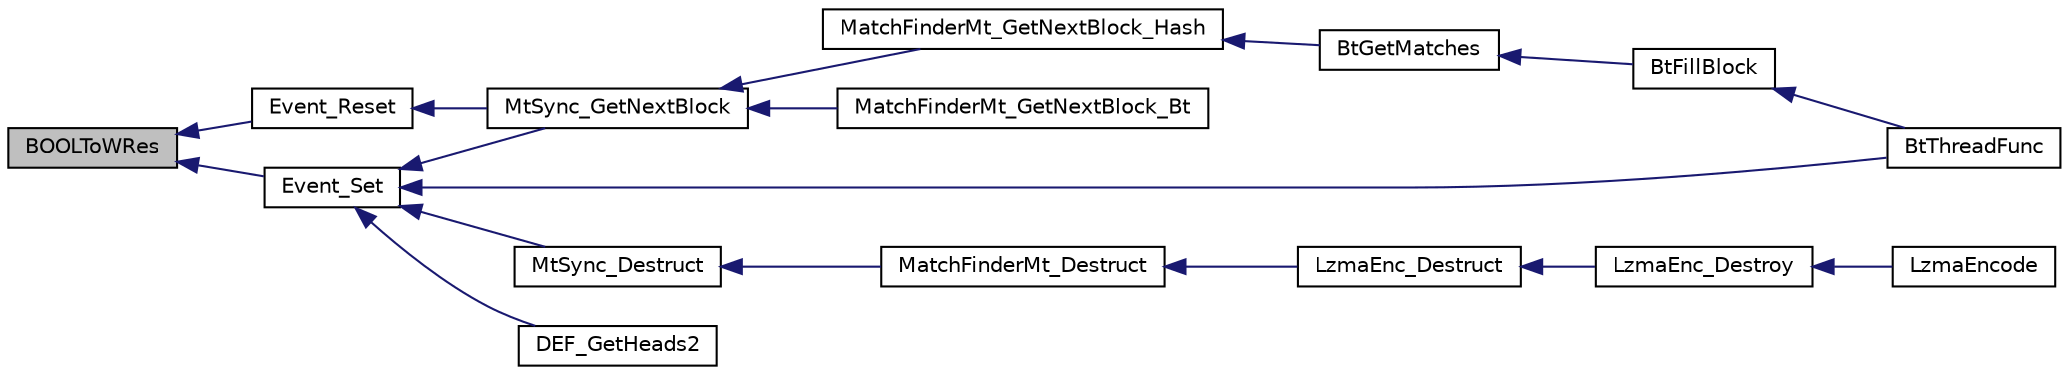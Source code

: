 digraph G
{
  edge [fontname="Helvetica",fontsize="10",labelfontname="Helvetica",labelfontsize="10"];
  node [fontname="Helvetica",fontsize="10",shape=record];
  rankdir="LR";
  Node1 [label="BOOLToWRes",height=0.2,width=0.4,color="black", fillcolor="grey75", style="filled" fontcolor="black"];
  Node1 -> Node2 [dir="back",color="midnightblue",fontsize="10",style="solid",fontname="Helvetica"];
  Node2 [label="Event_Set",height=0.2,width=0.4,color="black", fillcolor="white", style="filled",URL="$_threads_8h.html#a4c894884b1268b8d00d2a96489ba89e3"];
  Node2 -> Node3 [dir="back",color="midnightblue",fontsize="10",style="solid",fontname="Helvetica"];
  Node3 [label="MtSync_GetNextBlock",height=0.2,width=0.4,color="black", fillcolor="white", style="filled",URL="$_lz_find_mt_8c.html#a80cd9cc04137f207a444f48be61d8495"];
  Node3 -> Node4 [dir="back",color="midnightblue",fontsize="10",style="solid",fontname="Helvetica"];
  Node4 [label="MatchFinderMt_GetNextBlock_Hash",height=0.2,width=0.4,color="black", fillcolor="white", style="filled",URL="$_lz_find_mt_8c.html#a3b1e0a4a8b7b73efecfe07be0dd79dc2"];
  Node4 -> Node5 [dir="back",color="midnightblue",fontsize="10",style="solid",fontname="Helvetica"];
  Node5 [label="BtGetMatches",height=0.2,width=0.4,color="black", fillcolor="white", style="filled",URL="$_lz_find_mt_8c.html#a3f0a42e7da9f4baaf020ac98ecad749e"];
  Node5 -> Node6 [dir="back",color="midnightblue",fontsize="10",style="solid",fontname="Helvetica"];
  Node6 [label="BtFillBlock",height=0.2,width=0.4,color="black", fillcolor="white", style="filled",URL="$_lz_find_mt_8c.html#a117338a38df1ae209893e5776ffbc327"];
  Node6 -> Node7 [dir="back",color="midnightblue",fontsize="10",style="solid",fontname="Helvetica"];
  Node7 [label="BtThreadFunc",height=0.2,width=0.4,color="black", fillcolor="white", style="filled",URL="$_lz_find_mt_8c.html#a9388955f0272d2954a5f7d30de7e595f"];
  Node3 -> Node8 [dir="back",color="midnightblue",fontsize="10",style="solid",fontname="Helvetica"];
  Node8 [label="MatchFinderMt_GetNextBlock_Bt",height=0.2,width=0.4,color="black", fillcolor="white", style="filled",URL="$_lz_find_mt_8c.html#a2433becc5bea5a5ff38d8894bfb243c9"];
  Node2 -> Node9 [dir="back",color="midnightblue",fontsize="10",style="solid",fontname="Helvetica"];
  Node9 [label="MtSync_Destruct",height=0.2,width=0.4,color="black", fillcolor="white", style="filled",URL="$_lz_find_mt_8c.html#abe828e1f84f9d54d9d52bf271cc656ba"];
  Node9 -> Node10 [dir="back",color="midnightblue",fontsize="10",style="solid",fontname="Helvetica"];
  Node10 [label="MatchFinderMt_Destruct",height=0.2,width=0.4,color="black", fillcolor="white", style="filled",URL="$_lz_find_mt_8h.html#a8f04458f06b00f3c982627cc01f566ce"];
  Node10 -> Node11 [dir="back",color="midnightblue",fontsize="10",style="solid",fontname="Helvetica"];
  Node11 [label="LzmaEnc_Destruct",height=0.2,width=0.4,color="black", fillcolor="white", style="filled",URL="$_lzma_enc_8c.html#a468c61c864910402968dee57bc958ea8"];
  Node11 -> Node12 [dir="back",color="midnightblue",fontsize="10",style="solid",fontname="Helvetica"];
  Node12 [label="LzmaEnc_Destroy",height=0.2,width=0.4,color="black", fillcolor="white", style="filled",URL="$_lzma_enc_8h.html#a065756196601bbeb1910df0f574205ac"];
  Node12 -> Node13 [dir="back",color="midnightblue",fontsize="10",style="solid",fontname="Helvetica"];
  Node13 [label="LzmaEncode",height=0.2,width=0.4,color="black", fillcolor="white", style="filled",URL="$_lzma_enc_8h.html#a5b557f56f2aba7069f192c2d51c187cc"];
  Node2 -> Node14 [dir="back",color="midnightblue",fontsize="10",style="solid",fontname="Helvetica"];
  Node14 [label="DEF_GetHeads2",height=0.2,width=0.4,color="black", fillcolor="white", style="filled",URL="$_lz_find_mt_8c.html#abf078545d1f0117b8732a0ed175badfc"];
  Node2 -> Node7 [dir="back",color="midnightblue",fontsize="10",style="solid",fontname="Helvetica"];
  Node1 -> Node15 [dir="back",color="midnightblue",fontsize="10",style="solid",fontname="Helvetica"];
  Node15 [label="Event_Reset",height=0.2,width=0.4,color="black", fillcolor="white", style="filled",URL="$_threads_8h.html#adcebff2a2a5098940f037eb6ba9d6873"];
  Node15 -> Node3 [dir="back",color="midnightblue",fontsize="10",style="solid",fontname="Helvetica"];
}

